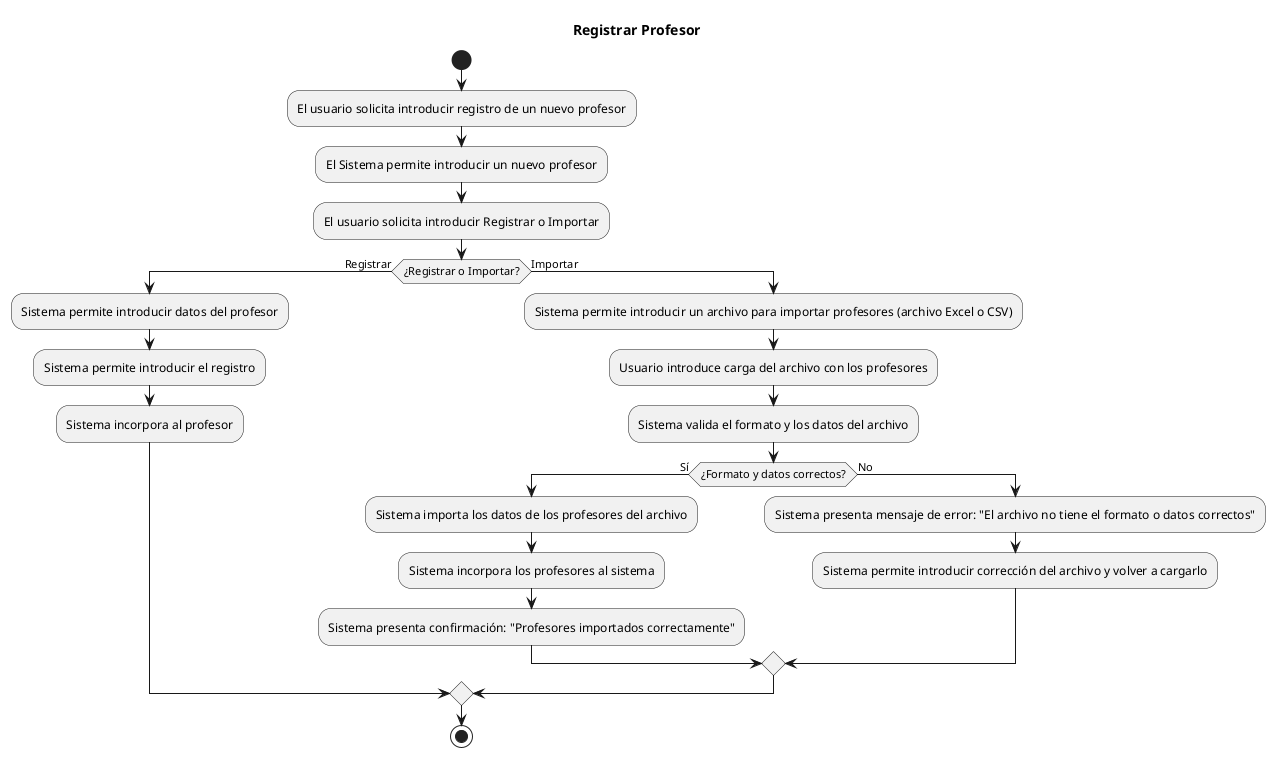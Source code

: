 @startuml
title Registrar Profesor
start
:El usuario solicita introducir registro de un nuevo profesor;
:El Sistema permite introducir un nuevo profesor;
:El usuario solicita introducir Registrar o Importar;
if (¿Registrar o Importar?) then (Registrar)
  :Sistema permite introducir datos del profesor;
  :Sistema permite introducir el registro;
  :Sistema incorpora al profesor;
else (Importar)
  :Sistema permite introducir un archivo para importar profesores (archivo Excel o CSV);
  :Usuario introduce carga del archivo con los profesores;
  :Sistema valida el formato y los datos del archivo;
  if (¿Formato y datos correctos?) then (Sí)
    :Sistema importa los datos de los profesores del archivo;
    :Sistema incorpora los profesores al sistema;
    :Sistema presenta confirmación: "Profesores importados correctamente";
  else (No)
    :Sistema presenta mensaje de error: "El archivo no tiene el formato o datos correctos";
    :Sistema permite introducir corrección del archivo y volver a cargarlo;
  endif
endif
stop
@enduml
